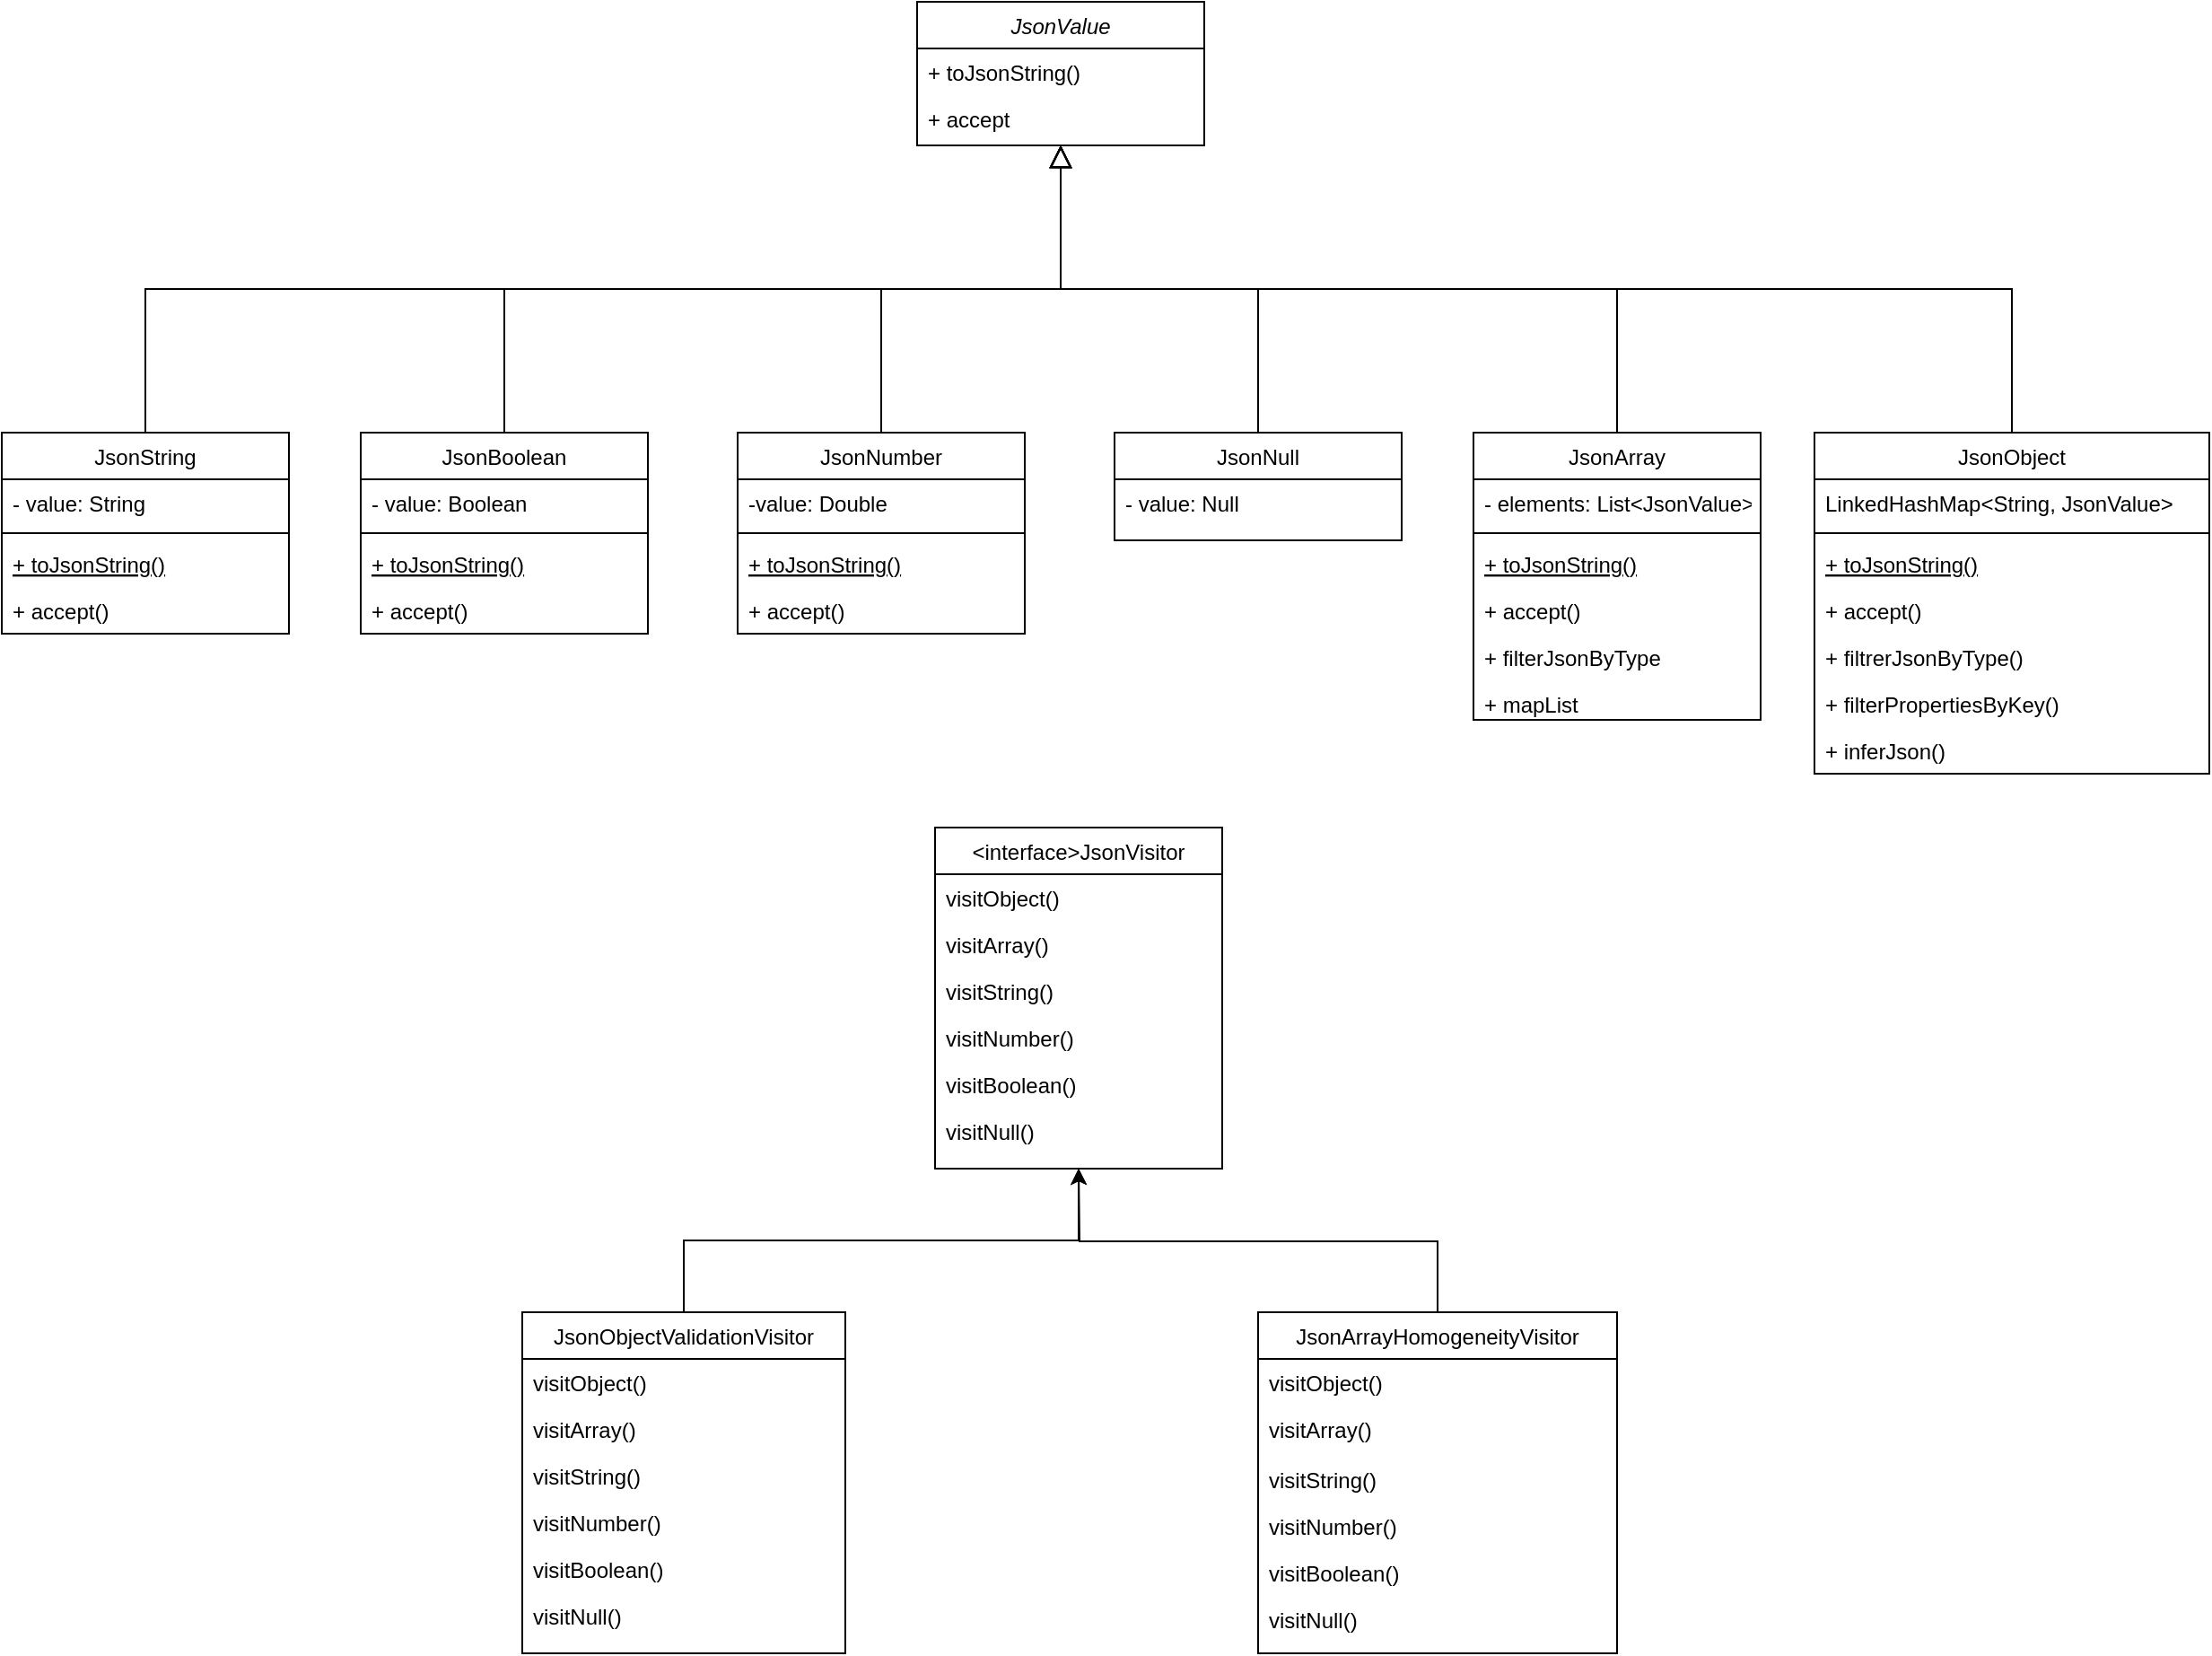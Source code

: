 <mxfile version="26.3.0">
  <diagram id="C5RBs43oDa-KdzZeNtuy" name="Page-1">
    <mxGraphModel dx="2316" dy="753" grid="1" gridSize="10" guides="1" tooltips="1" connect="1" arrows="1" fold="1" page="1" pageScale="1" pageWidth="827" pageHeight="1169" math="0" shadow="0">
      <root>
        <mxCell id="WIyWlLk6GJQsqaUBKTNV-0" />
        <mxCell id="WIyWlLk6GJQsqaUBKTNV-1" parent="WIyWlLk6GJQsqaUBKTNV-0" />
        <mxCell id="zkfFHV4jXpPFQw0GAbJ--0" value="JsonValue" style="swimlane;fontStyle=2;align=center;verticalAlign=top;childLayout=stackLayout;horizontal=1;startSize=26;horizontalStack=0;resizeParent=1;resizeLast=0;collapsible=1;marginBottom=0;rounded=0;shadow=0;strokeWidth=1;" parent="WIyWlLk6GJQsqaUBKTNV-1" vertex="1">
          <mxGeometry x="220" y="120" width="160" height="80" as="geometry">
            <mxRectangle x="230" y="140" width="160" height="26" as="alternateBounds" />
          </mxGeometry>
        </mxCell>
        <mxCell id="zkfFHV4jXpPFQw0GAbJ--1" value="+ toJsonString()" style="text;align=left;verticalAlign=top;spacingLeft=4;spacingRight=4;overflow=hidden;rotatable=0;points=[[0,0.5],[1,0.5]];portConstraint=eastwest;" parent="zkfFHV4jXpPFQw0GAbJ--0" vertex="1">
          <mxGeometry y="26" width="160" height="26" as="geometry" />
        </mxCell>
        <mxCell id="zkfFHV4jXpPFQw0GAbJ--2" value="+ accept" style="text;align=left;verticalAlign=top;spacingLeft=4;spacingRight=4;overflow=hidden;rotatable=0;points=[[0,0.5],[1,0.5]];portConstraint=eastwest;rounded=0;shadow=0;html=0;" parent="zkfFHV4jXpPFQw0GAbJ--0" vertex="1">
          <mxGeometry y="52" width="160" height="26" as="geometry" />
        </mxCell>
        <mxCell id="zkfFHV4jXpPFQw0GAbJ--6" value="JsonNumber" style="swimlane;fontStyle=0;align=center;verticalAlign=top;childLayout=stackLayout;horizontal=1;startSize=26;horizontalStack=0;resizeParent=1;resizeLast=0;collapsible=1;marginBottom=0;rounded=0;shadow=0;strokeWidth=1;" parent="WIyWlLk6GJQsqaUBKTNV-1" vertex="1">
          <mxGeometry x="120" y="360" width="160" height="112" as="geometry">
            <mxRectangle x="130" y="380" width="160" height="26" as="alternateBounds" />
          </mxGeometry>
        </mxCell>
        <mxCell id="zkfFHV4jXpPFQw0GAbJ--7" value="-value: Double" style="text;align=left;verticalAlign=top;spacingLeft=4;spacingRight=4;overflow=hidden;rotatable=0;points=[[0,0.5],[1,0.5]];portConstraint=eastwest;" parent="zkfFHV4jXpPFQw0GAbJ--6" vertex="1">
          <mxGeometry y="26" width="160" height="26" as="geometry" />
        </mxCell>
        <mxCell id="zkfFHV4jXpPFQw0GAbJ--9" value="" style="line;html=1;strokeWidth=1;align=left;verticalAlign=middle;spacingTop=-1;spacingLeft=3;spacingRight=3;rotatable=0;labelPosition=right;points=[];portConstraint=eastwest;" parent="zkfFHV4jXpPFQw0GAbJ--6" vertex="1">
          <mxGeometry y="52" width="160" height="8" as="geometry" />
        </mxCell>
        <mxCell id="zkfFHV4jXpPFQw0GAbJ--10" value="+ toJsonString()" style="text;align=left;verticalAlign=top;spacingLeft=4;spacingRight=4;overflow=hidden;rotatable=0;points=[[0,0.5],[1,0.5]];portConstraint=eastwest;fontStyle=4" parent="zkfFHV4jXpPFQw0GAbJ--6" vertex="1">
          <mxGeometry y="60" width="160" height="26" as="geometry" />
        </mxCell>
        <mxCell id="zkfFHV4jXpPFQw0GAbJ--11" value="+ accept()" style="text;align=left;verticalAlign=top;spacingLeft=4;spacingRight=4;overflow=hidden;rotatable=0;points=[[0,0.5],[1,0.5]];portConstraint=eastwest;" parent="zkfFHV4jXpPFQw0GAbJ--6" vertex="1">
          <mxGeometry y="86" width="160" height="26" as="geometry" />
        </mxCell>
        <mxCell id="zkfFHV4jXpPFQw0GAbJ--12" value="" style="endArrow=block;endSize=10;endFill=0;shadow=0;strokeWidth=1;rounded=0;curved=0;edgeStyle=elbowEdgeStyle;elbow=vertical;" parent="WIyWlLk6GJQsqaUBKTNV-1" source="zkfFHV4jXpPFQw0GAbJ--6" target="zkfFHV4jXpPFQw0GAbJ--0" edge="1">
          <mxGeometry width="160" relative="1" as="geometry">
            <mxPoint x="200" y="203" as="sourcePoint" />
            <mxPoint x="200" y="203" as="targetPoint" />
          </mxGeometry>
        </mxCell>
        <mxCell id="zkfFHV4jXpPFQw0GAbJ--13" value="JsonNull" style="swimlane;fontStyle=0;align=center;verticalAlign=top;childLayout=stackLayout;horizontal=1;startSize=26;horizontalStack=0;resizeParent=1;resizeLast=0;collapsible=1;marginBottom=0;rounded=0;shadow=0;strokeWidth=1;" parent="WIyWlLk6GJQsqaUBKTNV-1" vertex="1">
          <mxGeometry x="330" y="360" width="160" height="60" as="geometry">
            <mxRectangle x="340" y="380" width="170" height="26" as="alternateBounds" />
          </mxGeometry>
        </mxCell>
        <mxCell id="zkfFHV4jXpPFQw0GAbJ--14" value="- value: Null" style="text;align=left;verticalAlign=top;spacingLeft=4;spacingRight=4;overflow=hidden;rotatable=0;points=[[0,0.5],[1,0.5]];portConstraint=eastwest;" parent="zkfFHV4jXpPFQw0GAbJ--13" vertex="1">
          <mxGeometry y="26" width="160" height="26" as="geometry" />
        </mxCell>
        <mxCell id="zkfFHV4jXpPFQw0GAbJ--16" value="" style="endArrow=block;endSize=10;endFill=0;shadow=0;strokeWidth=1;rounded=0;curved=0;edgeStyle=elbowEdgeStyle;elbow=vertical;" parent="WIyWlLk6GJQsqaUBKTNV-1" source="zkfFHV4jXpPFQw0GAbJ--13" target="zkfFHV4jXpPFQw0GAbJ--0" edge="1">
          <mxGeometry width="160" relative="1" as="geometry">
            <mxPoint x="210" y="373" as="sourcePoint" />
            <mxPoint x="310" y="271" as="targetPoint" />
          </mxGeometry>
        </mxCell>
        <mxCell id="R-J3jODRHdoOBA6GVFmq-17" style="edgeStyle=orthogonalEdgeStyle;rounded=0;orthogonalLoop=1;jettySize=auto;html=1;entryX=0.5;entryY=1;entryDx=0;entryDy=0;" edge="1" parent="WIyWlLk6GJQsqaUBKTNV-1" source="zkfFHV4jXpPFQw0GAbJ--17" target="R-J3jODRHdoOBA6GVFmq-0">
          <mxGeometry relative="1" as="geometry">
            <Array as="points">
              <mxPoint x="90" y="810" />
              <mxPoint x="310" y="810" />
            </Array>
          </mxGeometry>
        </mxCell>
        <mxCell id="zkfFHV4jXpPFQw0GAbJ--17" value="JsonObjectValidationVisitor" style="swimlane;fontStyle=0;align=center;verticalAlign=top;childLayout=stackLayout;horizontal=1;startSize=26;horizontalStack=0;resizeParent=1;resizeLast=0;collapsible=1;marginBottom=0;rounded=0;shadow=0;strokeWidth=1;" parent="WIyWlLk6GJQsqaUBKTNV-1" vertex="1">
          <mxGeometry y="850" width="180" height="190" as="geometry">
            <mxRectangle x="550" y="140" width="160" height="26" as="alternateBounds" />
          </mxGeometry>
        </mxCell>
        <mxCell id="zkfFHV4jXpPFQw0GAbJ--18" value="visitObject()" style="text;align=left;verticalAlign=top;spacingLeft=4;spacingRight=4;overflow=hidden;rotatable=0;points=[[0,0.5],[1,0.5]];portConstraint=eastwest;" parent="zkfFHV4jXpPFQw0GAbJ--17" vertex="1">
          <mxGeometry y="26" width="180" height="26" as="geometry" />
        </mxCell>
        <mxCell id="zkfFHV4jXpPFQw0GAbJ--19" value="visitArray()" style="text;align=left;verticalAlign=top;spacingLeft=4;spacingRight=4;overflow=hidden;rotatable=0;points=[[0,0.5],[1,0.5]];portConstraint=eastwest;rounded=0;shadow=0;html=0;" parent="zkfFHV4jXpPFQw0GAbJ--17" vertex="1">
          <mxGeometry y="52" width="180" height="26" as="geometry" />
        </mxCell>
        <mxCell id="zkfFHV4jXpPFQw0GAbJ--20" value="visitString()" style="text;align=left;verticalAlign=top;spacingLeft=4;spacingRight=4;overflow=hidden;rotatable=0;points=[[0,0.5],[1,0.5]];portConstraint=eastwest;rounded=0;shadow=0;html=0;" parent="zkfFHV4jXpPFQw0GAbJ--17" vertex="1">
          <mxGeometry y="78" width="180" height="26" as="geometry" />
        </mxCell>
        <mxCell id="zkfFHV4jXpPFQw0GAbJ--21" value="visitNumber()" style="text;align=left;verticalAlign=top;spacingLeft=4;spacingRight=4;overflow=hidden;rotatable=0;points=[[0,0.5],[1,0.5]];portConstraint=eastwest;rounded=0;shadow=0;html=0;" parent="zkfFHV4jXpPFQw0GAbJ--17" vertex="1">
          <mxGeometry y="104" width="180" height="26" as="geometry" />
        </mxCell>
        <mxCell id="zkfFHV4jXpPFQw0GAbJ--22" value="visitBoolean()" style="text;align=left;verticalAlign=top;spacingLeft=4;spacingRight=4;overflow=hidden;rotatable=0;points=[[0,0.5],[1,0.5]];portConstraint=eastwest;rounded=0;shadow=0;html=0;" parent="zkfFHV4jXpPFQw0GAbJ--17" vertex="1">
          <mxGeometry y="130" width="180" height="26" as="geometry" />
        </mxCell>
        <mxCell id="Ch5dlkiQ2vHsbGpUwGr--34" value="visitNull()" style="text;align=left;verticalAlign=top;spacingLeft=4;spacingRight=4;overflow=hidden;rotatable=0;points=[[0,0.5],[1,0.5]];portConstraint=eastwest;rounded=0;shadow=0;html=0;" parent="zkfFHV4jXpPFQw0GAbJ--17" vertex="1">
          <mxGeometry y="156" width="180" height="26" as="geometry" />
        </mxCell>
        <mxCell id="Ch5dlkiQ2vHsbGpUwGr--0" value="JsonArray" style="swimlane;fontStyle=0;align=center;verticalAlign=top;childLayout=stackLayout;horizontal=1;startSize=26;horizontalStack=0;resizeParent=1;resizeLast=0;collapsible=1;marginBottom=0;rounded=0;shadow=0;strokeWidth=1;" parent="WIyWlLk6GJQsqaUBKTNV-1" vertex="1">
          <mxGeometry x="530" y="360" width="160" height="160" as="geometry">
            <mxRectangle x="130" y="380" width="160" height="26" as="alternateBounds" />
          </mxGeometry>
        </mxCell>
        <mxCell id="Ch5dlkiQ2vHsbGpUwGr--1" value="- elements: List&lt;JsonValue&gt;" style="text;align=left;verticalAlign=top;spacingLeft=4;spacingRight=4;overflow=hidden;rotatable=0;points=[[0,0.5],[1,0.5]];portConstraint=eastwest;" parent="Ch5dlkiQ2vHsbGpUwGr--0" vertex="1">
          <mxGeometry y="26" width="160" height="26" as="geometry" />
        </mxCell>
        <mxCell id="Ch5dlkiQ2vHsbGpUwGr--3" value="" style="line;html=1;strokeWidth=1;align=left;verticalAlign=middle;spacingTop=-1;spacingLeft=3;spacingRight=3;rotatable=0;labelPosition=right;points=[];portConstraint=eastwest;" parent="Ch5dlkiQ2vHsbGpUwGr--0" vertex="1">
          <mxGeometry y="52" width="160" height="8" as="geometry" />
        </mxCell>
        <mxCell id="Ch5dlkiQ2vHsbGpUwGr--4" value="+ toJsonString()" style="text;align=left;verticalAlign=top;spacingLeft=4;spacingRight=4;overflow=hidden;rotatable=0;points=[[0,0.5],[1,0.5]];portConstraint=eastwest;fontStyle=4" parent="Ch5dlkiQ2vHsbGpUwGr--0" vertex="1">
          <mxGeometry y="60" width="160" height="26" as="geometry" />
        </mxCell>
        <mxCell id="Ch5dlkiQ2vHsbGpUwGr--5" value="+ accept()" style="text;align=left;verticalAlign=top;spacingLeft=4;spacingRight=4;overflow=hidden;rotatable=0;points=[[0,0.5],[1,0.5]];portConstraint=eastwest;" parent="Ch5dlkiQ2vHsbGpUwGr--0" vertex="1">
          <mxGeometry y="86" width="160" height="26" as="geometry" />
        </mxCell>
        <mxCell id="Ch5dlkiQ2vHsbGpUwGr--28" value="+ filterJsonByType" style="text;align=left;verticalAlign=top;spacingLeft=4;spacingRight=4;overflow=hidden;rotatable=0;points=[[0,0.5],[1,0.5]];portConstraint=eastwest;" parent="Ch5dlkiQ2vHsbGpUwGr--0" vertex="1">
          <mxGeometry y="112" width="160" height="26" as="geometry" />
        </mxCell>
        <mxCell id="Ch5dlkiQ2vHsbGpUwGr--30" value="+ mapList" style="text;align=left;verticalAlign=top;spacingLeft=4;spacingRight=4;overflow=hidden;rotatable=0;points=[[0,0.5],[1,0.5]];portConstraint=eastwest;" parent="Ch5dlkiQ2vHsbGpUwGr--0" vertex="1">
          <mxGeometry y="138" width="160" height="22" as="geometry" />
        </mxCell>
        <mxCell id="Ch5dlkiQ2vHsbGpUwGr--6" value="JsonBoolean" style="swimlane;fontStyle=0;align=center;verticalAlign=top;childLayout=stackLayout;horizontal=1;startSize=26;horizontalStack=0;resizeParent=1;resizeLast=0;collapsible=1;marginBottom=0;rounded=0;shadow=0;strokeWidth=1;" parent="WIyWlLk6GJQsqaUBKTNV-1" vertex="1">
          <mxGeometry x="-90" y="360" width="160" height="112" as="geometry">
            <mxRectangle x="130" y="380" width="160" height="26" as="alternateBounds" />
          </mxGeometry>
        </mxCell>
        <mxCell id="Ch5dlkiQ2vHsbGpUwGr--7" value="- value: Boolean" style="text;align=left;verticalAlign=top;spacingLeft=4;spacingRight=4;overflow=hidden;rotatable=0;points=[[0,0.5],[1,0.5]];portConstraint=eastwest;" parent="Ch5dlkiQ2vHsbGpUwGr--6" vertex="1">
          <mxGeometry y="26" width="160" height="26" as="geometry" />
        </mxCell>
        <mxCell id="Ch5dlkiQ2vHsbGpUwGr--9" value="" style="line;html=1;strokeWidth=1;align=left;verticalAlign=middle;spacingTop=-1;spacingLeft=3;spacingRight=3;rotatable=0;labelPosition=right;points=[];portConstraint=eastwest;" parent="Ch5dlkiQ2vHsbGpUwGr--6" vertex="1">
          <mxGeometry y="52" width="160" height="8" as="geometry" />
        </mxCell>
        <mxCell id="Ch5dlkiQ2vHsbGpUwGr--10" value="+ toJsonString()" style="text;align=left;verticalAlign=top;spacingLeft=4;spacingRight=4;overflow=hidden;rotatable=0;points=[[0,0.5],[1,0.5]];portConstraint=eastwest;fontStyle=4" parent="Ch5dlkiQ2vHsbGpUwGr--6" vertex="1">
          <mxGeometry y="60" width="160" height="26" as="geometry" />
        </mxCell>
        <mxCell id="Ch5dlkiQ2vHsbGpUwGr--11" value="+ accept()" style="text;align=left;verticalAlign=top;spacingLeft=4;spacingRight=4;overflow=hidden;rotatable=0;points=[[0,0.5],[1,0.5]];portConstraint=eastwest;" parent="Ch5dlkiQ2vHsbGpUwGr--6" vertex="1">
          <mxGeometry y="86" width="160" height="26" as="geometry" />
        </mxCell>
        <mxCell id="Ch5dlkiQ2vHsbGpUwGr--12" value="JsonString" style="swimlane;fontStyle=0;align=center;verticalAlign=top;childLayout=stackLayout;horizontal=1;startSize=26;horizontalStack=0;resizeParent=1;resizeLast=0;collapsible=1;marginBottom=0;rounded=0;shadow=0;strokeWidth=1;" parent="WIyWlLk6GJQsqaUBKTNV-1" vertex="1">
          <mxGeometry x="-290" y="360" width="160" height="112" as="geometry">
            <mxRectangle x="130" y="380" width="160" height="26" as="alternateBounds" />
          </mxGeometry>
        </mxCell>
        <mxCell id="Ch5dlkiQ2vHsbGpUwGr--13" value="- value: String" style="text;align=left;verticalAlign=top;spacingLeft=4;spacingRight=4;overflow=hidden;rotatable=0;points=[[0,0.5],[1,0.5]];portConstraint=eastwest;" parent="Ch5dlkiQ2vHsbGpUwGr--12" vertex="1">
          <mxGeometry y="26" width="160" height="26" as="geometry" />
        </mxCell>
        <mxCell id="Ch5dlkiQ2vHsbGpUwGr--15" value="" style="line;html=1;strokeWidth=1;align=left;verticalAlign=middle;spacingTop=-1;spacingLeft=3;spacingRight=3;rotatable=0;labelPosition=right;points=[];portConstraint=eastwest;" parent="Ch5dlkiQ2vHsbGpUwGr--12" vertex="1">
          <mxGeometry y="52" width="160" height="8" as="geometry" />
        </mxCell>
        <mxCell id="Ch5dlkiQ2vHsbGpUwGr--16" value="+ toJsonString()" style="text;align=left;verticalAlign=top;spacingLeft=4;spacingRight=4;overflow=hidden;rotatable=0;points=[[0,0.5],[1,0.5]];portConstraint=eastwest;fontStyle=4" parent="Ch5dlkiQ2vHsbGpUwGr--12" vertex="1">
          <mxGeometry y="60" width="160" height="26" as="geometry" />
        </mxCell>
        <mxCell id="Ch5dlkiQ2vHsbGpUwGr--17" value="+ accept()" style="text;align=left;verticalAlign=top;spacingLeft=4;spacingRight=4;overflow=hidden;rotatable=0;points=[[0,0.5],[1,0.5]];portConstraint=eastwest;" parent="Ch5dlkiQ2vHsbGpUwGr--12" vertex="1">
          <mxGeometry y="86" width="160" height="26" as="geometry" />
        </mxCell>
        <mxCell id="Ch5dlkiQ2vHsbGpUwGr--18" value="" style="endArrow=block;endSize=10;endFill=0;shadow=0;strokeWidth=1;rounded=0;curved=0;edgeStyle=elbowEdgeStyle;elbow=vertical;exitX=0.5;exitY=0;exitDx=0;exitDy=0;" parent="WIyWlLk6GJQsqaUBKTNV-1" source="Ch5dlkiQ2vHsbGpUwGr--6" edge="1">
          <mxGeometry width="160" relative="1" as="geometry">
            <mxPoint x="200" y="360" as="sourcePoint" />
            <mxPoint x="300" y="200" as="targetPoint" />
            <Array as="points">
              <mxPoint x="170" y="280" />
            </Array>
          </mxGeometry>
        </mxCell>
        <mxCell id="Ch5dlkiQ2vHsbGpUwGr--19" value="" style="endArrow=block;endSize=10;endFill=0;shadow=0;strokeWidth=1;rounded=0;curved=0;edgeStyle=elbowEdgeStyle;elbow=vertical;" parent="WIyWlLk6GJQsqaUBKTNV-1" source="Ch5dlkiQ2vHsbGpUwGr--12" edge="1">
          <mxGeometry width="160" relative="1" as="geometry">
            <mxPoint x="-10" y="360" as="sourcePoint" />
            <mxPoint x="300" y="200" as="targetPoint" />
            <Array as="points">
              <mxPoint x="170" y="280" />
            </Array>
          </mxGeometry>
        </mxCell>
        <mxCell id="Ch5dlkiQ2vHsbGpUwGr--20" value="" style="endArrow=block;endSize=10;endFill=0;shadow=0;strokeWidth=1;rounded=0;curved=0;edgeStyle=elbowEdgeStyle;elbow=vertical;exitX=0.5;exitY=0;exitDx=0;exitDy=0;" parent="WIyWlLk6GJQsqaUBKTNV-1" source="Ch5dlkiQ2vHsbGpUwGr--0" edge="1">
          <mxGeometry width="160" relative="1" as="geometry">
            <mxPoint x="410" y="360" as="sourcePoint" />
            <mxPoint x="300" y="200" as="targetPoint" />
          </mxGeometry>
        </mxCell>
        <mxCell id="Ch5dlkiQ2vHsbGpUwGr--21" value="JsonObject" style="swimlane;fontStyle=0;align=center;verticalAlign=top;childLayout=stackLayout;horizontal=1;startSize=26;horizontalStack=0;resizeParent=1;resizeLast=0;collapsible=1;marginBottom=0;rounded=0;shadow=0;strokeWidth=1;" parent="WIyWlLk6GJQsqaUBKTNV-1" vertex="1">
          <mxGeometry x="720" y="360" width="220" height="190" as="geometry">
            <mxRectangle x="130" y="380" width="160" height="26" as="alternateBounds" />
          </mxGeometry>
        </mxCell>
        <mxCell id="Ch5dlkiQ2vHsbGpUwGr--22" value="LinkedHashMap&lt;String, JsonValue&gt;" style="text;align=left;verticalAlign=top;spacingLeft=4;spacingRight=4;overflow=hidden;rotatable=0;points=[[0,0.5],[1,0.5]];portConstraint=eastwest;" parent="Ch5dlkiQ2vHsbGpUwGr--21" vertex="1">
          <mxGeometry y="26" width="220" height="26" as="geometry" />
        </mxCell>
        <mxCell id="Ch5dlkiQ2vHsbGpUwGr--24" value="" style="line;html=1;strokeWidth=1;align=left;verticalAlign=middle;spacingTop=-1;spacingLeft=3;spacingRight=3;rotatable=0;labelPosition=right;points=[];portConstraint=eastwest;" parent="Ch5dlkiQ2vHsbGpUwGr--21" vertex="1">
          <mxGeometry y="52" width="220" height="8" as="geometry" />
        </mxCell>
        <mxCell id="Ch5dlkiQ2vHsbGpUwGr--25" value="+ toJsonString()" style="text;align=left;verticalAlign=top;spacingLeft=4;spacingRight=4;overflow=hidden;rotatable=0;points=[[0,0.5],[1,0.5]];portConstraint=eastwest;fontStyle=4" parent="Ch5dlkiQ2vHsbGpUwGr--21" vertex="1">
          <mxGeometry y="60" width="220" height="26" as="geometry" />
        </mxCell>
        <mxCell id="Ch5dlkiQ2vHsbGpUwGr--26" value="+ accept()" style="text;align=left;verticalAlign=top;spacingLeft=4;spacingRight=4;overflow=hidden;rotatable=0;points=[[0,0.5],[1,0.5]];portConstraint=eastwest;" parent="Ch5dlkiQ2vHsbGpUwGr--21" vertex="1">
          <mxGeometry y="86" width="220" height="26" as="geometry" />
        </mxCell>
        <mxCell id="Ch5dlkiQ2vHsbGpUwGr--31" value="+ filtrerJsonByType()" style="text;align=left;verticalAlign=top;spacingLeft=4;spacingRight=4;overflow=hidden;rotatable=0;points=[[0,0.5],[1,0.5]];portConstraint=eastwest;" parent="Ch5dlkiQ2vHsbGpUwGr--21" vertex="1">
          <mxGeometry y="112" width="220" height="26" as="geometry" />
        </mxCell>
        <mxCell id="Ch5dlkiQ2vHsbGpUwGr--32" value="+ filterPropertiesByKey()" style="text;align=left;verticalAlign=top;spacingLeft=4;spacingRight=4;overflow=hidden;rotatable=0;points=[[0,0.5],[1,0.5]];portConstraint=eastwest;" parent="Ch5dlkiQ2vHsbGpUwGr--21" vertex="1">
          <mxGeometry y="138" width="220" height="26" as="geometry" />
        </mxCell>
        <mxCell id="Ch5dlkiQ2vHsbGpUwGr--33" value="+ inferJson()" style="text;align=left;verticalAlign=top;spacingLeft=4;spacingRight=4;overflow=hidden;rotatable=0;points=[[0,0.5],[1,0.5]];portConstraint=eastwest;" parent="Ch5dlkiQ2vHsbGpUwGr--21" vertex="1">
          <mxGeometry y="164" width="220" height="26" as="geometry" />
        </mxCell>
        <mxCell id="Ch5dlkiQ2vHsbGpUwGr--27" value="" style="endArrow=block;endSize=10;endFill=0;shadow=0;strokeWidth=1;rounded=0;curved=0;edgeStyle=elbowEdgeStyle;elbow=vertical;exitX=0.5;exitY=0;exitDx=0;exitDy=0;" parent="WIyWlLk6GJQsqaUBKTNV-1" source="Ch5dlkiQ2vHsbGpUwGr--21" edge="1">
          <mxGeometry width="160" relative="1" as="geometry">
            <mxPoint x="610" y="360" as="sourcePoint" />
            <mxPoint x="300" y="200" as="targetPoint" />
          </mxGeometry>
        </mxCell>
        <mxCell id="R-J3jODRHdoOBA6GVFmq-0" value="&lt;interface&gt;JsonVisitor" style="swimlane;fontStyle=0;align=center;verticalAlign=top;childLayout=stackLayout;horizontal=1;startSize=26;horizontalStack=0;resizeParent=1;resizeLast=0;collapsible=1;marginBottom=0;rounded=0;shadow=0;strokeWidth=1;" vertex="1" parent="WIyWlLk6GJQsqaUBKTNV-1">
          <mxGeometry x="230" y="580" width="160" height="190" as="geometry">
            <mxRectangle x="550" y="140" width="160" height="26" as="alternateBounds" />
          </mxGeometry>
        </mxCell>
        <mxCell id="R-J3jODRHdoOBA6GVFmq-1" value="visitObject()" style="text;align=left;verticalAlign=top;spacingLeft=4;spacingRight=4;overflow=hidden;rotatable=0;points=[[0,0.5],[1,0.5]];portConstraint=eastwest;" vertex="1" parent="R-J3jODRHdoOBA6GVFmq-0">
          <mxGeometry y="26" width="160" height="26" as="geometry" />
        </mxCell>
        <mxCell id="R-J3jODRHdoOBA6GVFmq-2" value="visitArray()" style="text;align=left;verticalAlign=top;spacingLeft=4;spacingRight=4;overflow=hidden;rotatable=0;points=[[0,0.5],[1,0.5]];portConstraint=eastwest;rounded=0;shadow=0;html=0;" vertex="1" parent="R-J3jODRHdoOBA6GVFmq-0">
          <mxGeometry y="52" width="160" height="26" as="geometry" />
        </mxCell>
        <mxCell id="R-J3jODRHdoOBA6GVFmq-3" value="visitString()" style="text;align=left;verticalAlign=top;spacingLeft=4;spacingRight=4;overflow=hidden;rotatable=0;points=[[0,0.5],[1,0.5]];portConstraint=eastwest;rounded=0;shadow=0;html=0;" vertex="1" parent="R-J3jODRHdoOBA6GVFmq-0">
          <mxGeometry y="78" width="160" height="26" as="geometry" />
        </mxCell>
        <mxCell id="R-J3jODRHdoOBA6GVFmq-4" value="visitNumber()" style="text;align=left;verticalAlign=top;spacingLeft=4;spacingRight=4;overflow=hidden;rotatable=0;points=[[0,0.5],[1,0.5]];portConstraint=eastwest;rounded=0;shadow=0;html=0;" vertex="1" parent="R-J3jODRHdoOBA6GVFmq-0">
          <mxGeometry y="104" width="160" height="26" as="geometry" />
        </mxCell>
        <mxCell id="R-J3jODRHdoOBA6GVFmq-5" value="visitBoolean()" style="text;align=left;verticalAlign=top;spacingLeft=4;spacingRight=4;overflow=hidden;rotatable=0;points=[[0,0.5],[1,0.5]];portConstraint=eastwest;rounded=0;shadow=0;html=0;" vertex="1" parent="R-J3jODRHdoOBA6GVFmq-0">
          <mxGeometry y="130" width="160" height="26" as="geometry" />
        </mxCell>
        <mxCell id="R-J3jODRHdoOBA6GVFmq-6" value="visitNull()" style="text;align=left;verticalAlign=top;spacingLeft=4;spacingRight=4;overflow=hidden;rotatable=0;points=[[0,0.5],[1,0.5]];portConstraint=eastwest;rounded=0;shadow=0;html=0;" vertex="1" parent="R-J3jODRHdoOBA6GVFmq-0">
          <mxGeometry y="156" width="160" height="26" as="geometry" />
        </mxCell>
        <mxCell id="R-J3jODRHdoOBA6GVFmq-18" style="edgeStyle=orthogonalEdgeStyle;rounded=0;orthogonalLoop=1;jettySize=auto;html=1;exitX=0.5;exitY=0;exitDx=0;exitDy=0;" edge="1" parent="WIyWlLk6GJQsqaUBKTNV-1" source="R-J3jODRHdoOBA6GVFmq-7">
          <mxGeometry relative="1" as="geometry">
            <mxPoint x="310" y="770" as="targetPoint" />
          </mxGeometry>
        </mxCell>
        <mxCell id="R-J3jODRHdoOBA6GVFmq-7" value="JsonArrayHomogeneityVisitor" style="swimlane;fontStyle=0;align=center;verticalAlign=top;childLayout=stackLayout;horizontal=1;startSize=26;horizontalStack=0;resizeParent=1;resizeLast=0;collapsible=1;marginBottom=0;rounded=0;shadow=0;strokeWidth=1;" vertex="1" parent="WIyWlLk6GJQsqaUBKTNV-1">
          <mxGeometry x="410" y="850" width="200" height="190" as="geometry">
            <mxRectangle x="550" y="140" width="160" height="26" as="alternateBounds" />
          </mxGeometry>
        </mxCell>
        <mxCell id="R-J3jODRHdoOBA6GVFmq-8" value="visitObject()" style="text;align=left;verticalAlign=top;spacingLeft=4;spacingRight=4;overflow=hidden;rotatable=0;points=[[0,0.5],[1,0.5]];portConstraint=eastwest;" vertex="1" parent="R-J3jODRHdoOBA6GVFmq-7">
          <mxGeometry y="26" width="200" height="26" as="geometry" />
        </mxCell>
        <mxCell id="R-J3jODRHdoOBA6GVFmq-9" value="visitArray()" style="text;align=left;verticalAlign=top;spacingLeft=4;spacingRight=4;overflow=hidden;rotatable=0;points=[[0,0.5],[1,0.5]];portConstraint=eastwest;rounded=0;shadow=0;html=0;" vertex="1" parent="R-J3jODRHdoOBA6GVFmq-7">
          <mxGeometry y="52" width="200" height="28" as="geometry" />
        </mxCell>
        <mxCell id="R-J3jODRHdoOBA6GVFmq-10" value="visitString()" style="text;align=left;verticalAlign=top;spacingLeft=4;spacingRight=4;overflow=hidden;rotatable=0;points=[[0,0.5],[1,0.5]];portConstraint=eastwest;rounded=0;shadow=0;html=0;" vertex="1" parent="R-J3jODRHdoOBA6GVFmq-7">
          <mxGeometry y="80" width="200" height="26" as="geometry" />
        </mxCell>
        <mxCell id="R-J3jODRHdoOBA6GVFmq-11" value="visitNumber()" style="text;align=left;verticalAlign=top;spacingLeft=4;spacingRight=4;overflow=hidden;rotatable=0;points=[[0,0.5],[1,0.5]];portConstraint=eastwest;rounded=0;shadow=0;html=0;" vertex="1" parent="R-J3jODRHdoOBA6GVFmq-7">
          <mxGeometry y="106" width="200" height="26" as="geometry" />
        </mxCell>
        <mxCell id="R-J3jODRHdoOBA6GVFmq-12" value="visitBoolean()" style="text;align=left;verticalAlign=top;spacingLeft=4;spacingRight=4;overflow=hidden;rotatable=0;points=[[0,0.5],[1,0.5]];portConstraint=eastwest;rounded=0;shadow=0;html=0;" vertex="1" parent="R-J3jODRHdoOBA6GVFmq-7">
          <mxGeometry y="132" width="200" height="26" as="geometry" />
        </mxCell>
        <mxCell id="R-J3jODRHdoOBA6GVFmq-13" value="visitNull()" style="text;align=left;verticalAlign=top;spacingLeft=4;spacingRight=4;overflow=hidden;rotatable=0;points=[[0,0.5],[1,0.5]];portConstraint=eastwest;rounded=0;shadow=0;html=0;" vertex="1" parent="R-J3jODRHdoOBA6GVFmq-7">
          <mxGeometry y="158" width="200" height="26" as="geometry" />
        </mxCell>
      </root>
    </mxGraphModel>
  </diagram>
</mxfile>
